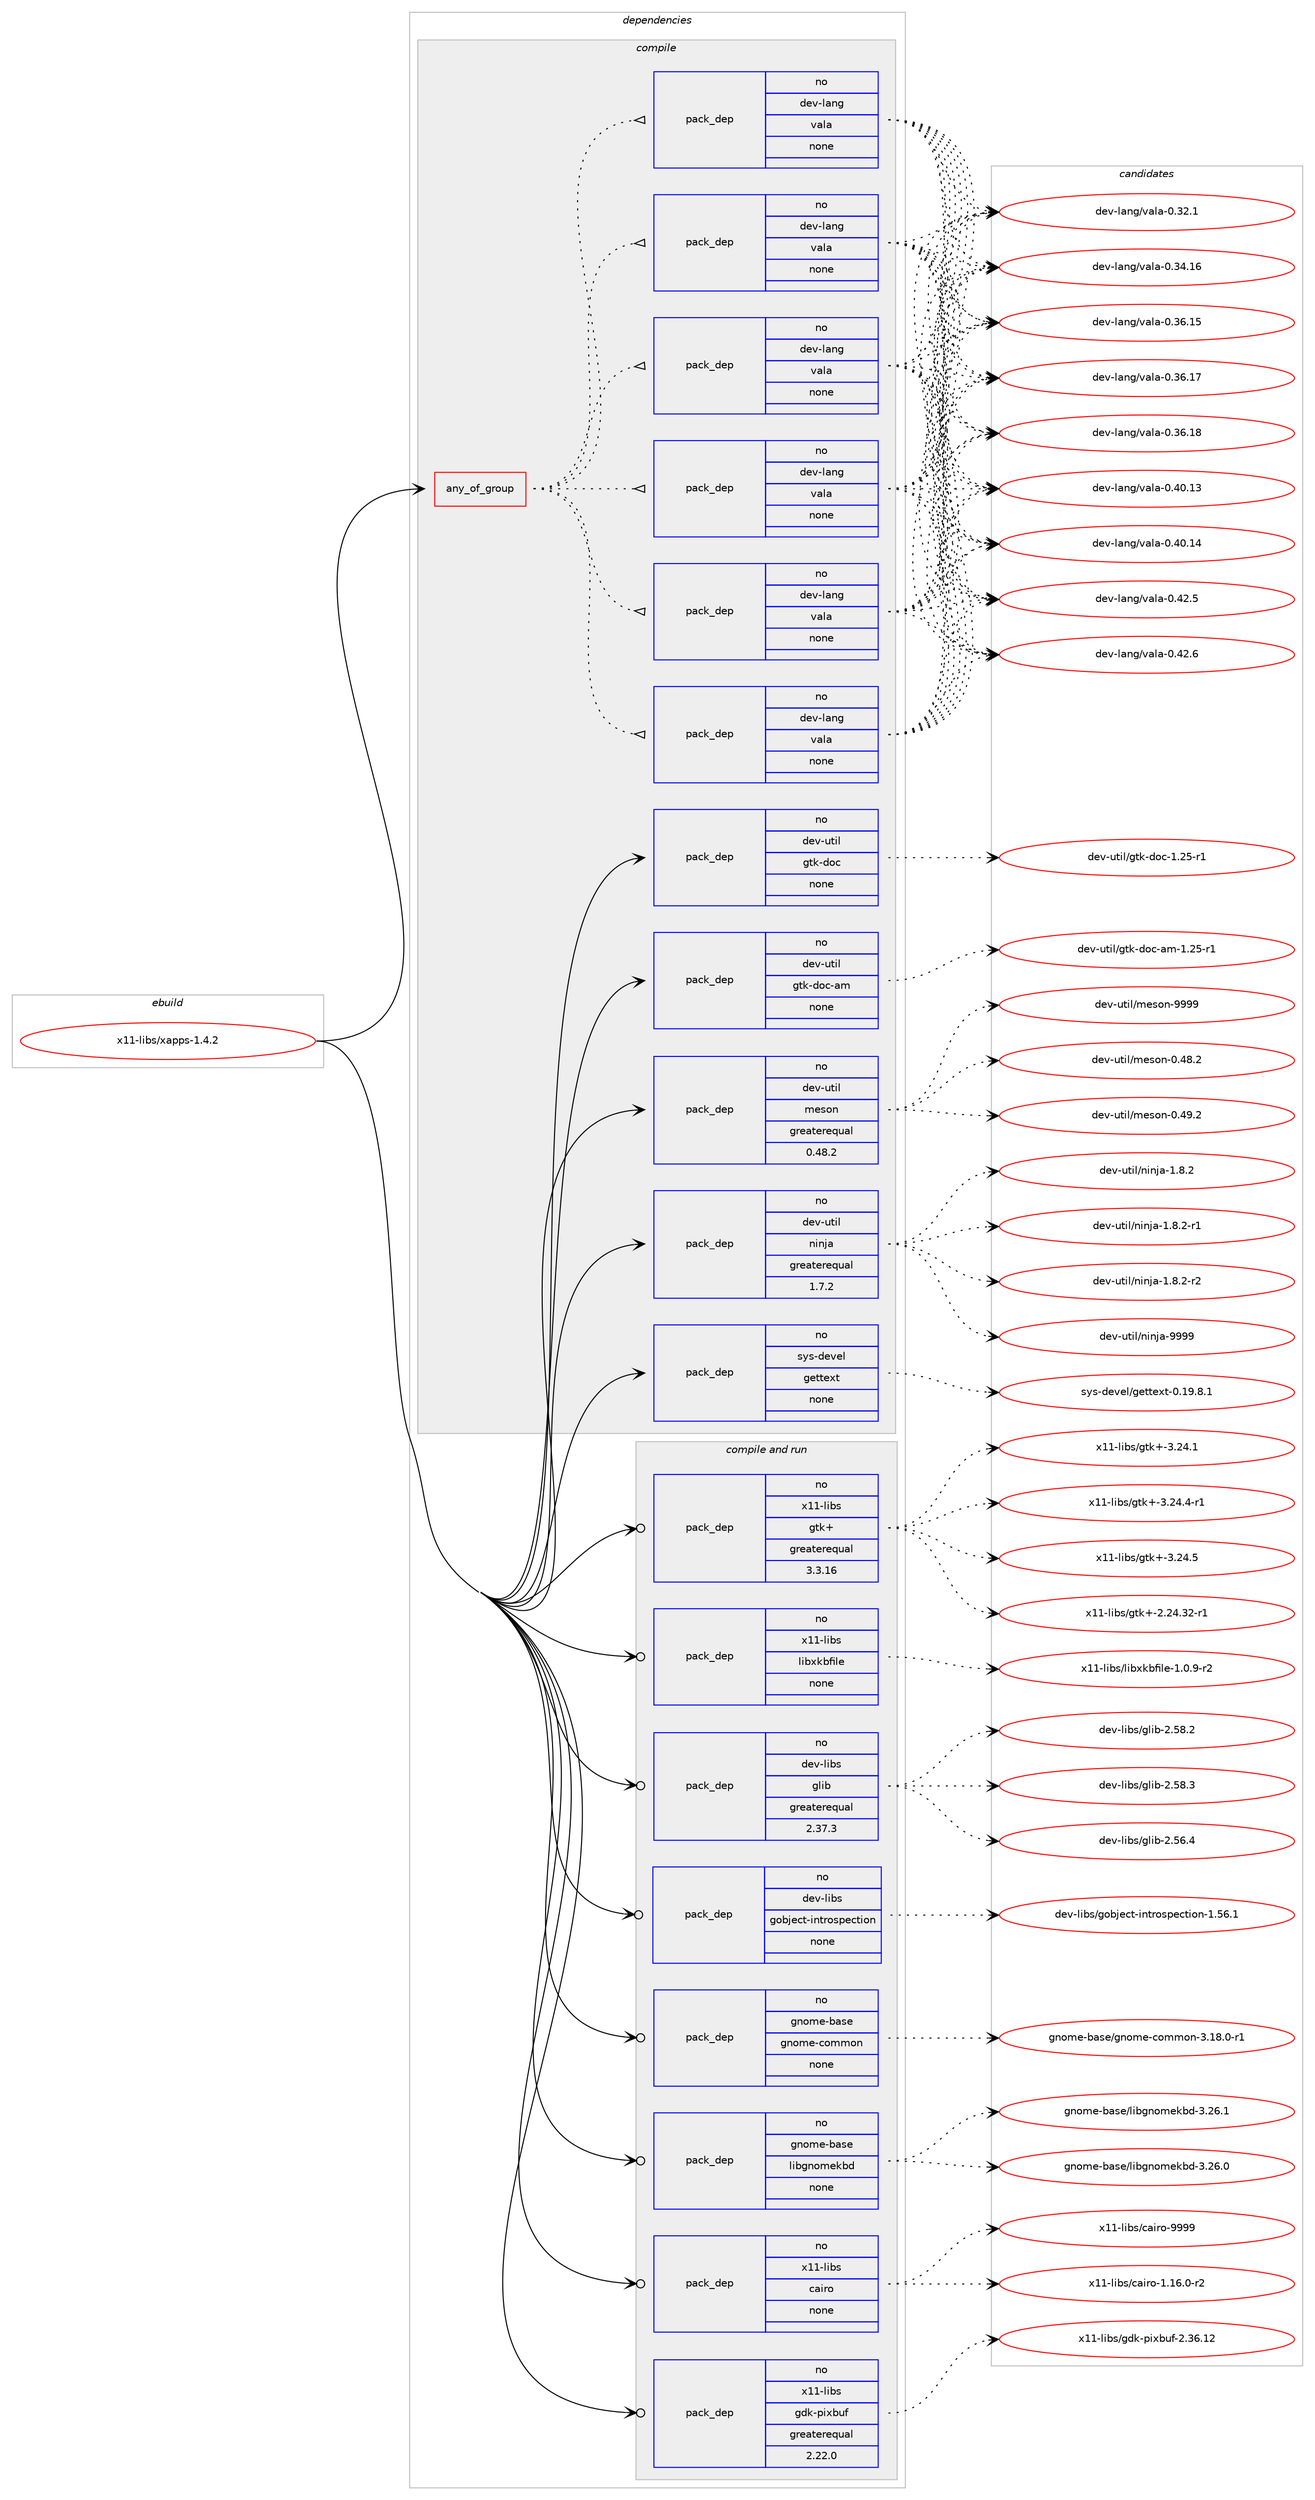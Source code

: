 digraph prolog {

# *************
# Graph options
# *************

newrank=true;
concentrate=true;
compound=true;
graph [rankdir=LR,fontname=Helvetica,fontsize=10,ranksep=1.5];#, ranksep=2.5, nodesep=0.2];
edge  [arrowhead=vee];
node  [fontname=Helvetica,fontsize=10];

# **********
# The ebuild
# **********

subgraph cluster_leftcol {
color=gray;
rank=same;
label=<<i>ebuild</i>>;
id [label="x11-libs/xapps-1.4.2", color=red, width=4, href="../x11-libs/xapps-1.4.2.svg"];
}

# ****************
# The dependencies
# ****************

subgraph cluster_midcol {
color=gray;
label=<<i>dependencies</i>>;
subgraph cluster_compile {
fillcolor="#eeeeee";
style=filled;
label=<<i>compile</i>>;
subgraph any28616 {
dependency1761553 [label=<<TABLE BORDER="0" CELLBORDER="1" CELLSPACING="0" CELLPADDING="4"><TR><TD CELLPADDING="10">any_of_group</TD></TR></TABLE>>, shape=none, color=red];subgraph pack1265601 {
dependency1761554 [label=<<TABLE BORDER="0" CELLBORDER="1" CELLSPACING="0" CELLPADDING="4" WIDTH="220"><TR><TD ROWSPAN="6" CELLPADDING="30">pack_dep</TD></TR><TR><TD WIDTH="110">no</TD></TR><TR><TD>dev-lang</TD></TR><TR><TD>vala</TD></TR><TR><TD>none</TD></TR><TR><TD></TD></TR></TABLE>>, shape=none, color=blue];
}
dependency1761553:e -> dependency1761554:w [weight=20,style="dotted",arrowhead="oinv"];
subgraph pack1265602 {
dependency1761555 [label=<<TABLE BORDER="0" CELLBORDER="1" CELLSPACING="0" CELLPADDING="4" WIDTH="220"><TR><TD ROWSPAN="6" CELLPADDING="30">pack_dep</TD></TR><TR><TD WIDTH="110">no</TD></TR><TR><TD>dev-lang</TD></TR><TR><TD>vala</TD></TR><TR><TD>none</TD></TR><TR><TD></TD></TR></TABLE>>, shape=none, color=blue];
}
dependency1761553:e -> dependency1761555:w [weight=20,style="dotted",arrowhead="oinv"];
subgraph pack1265603 {
dependency1761556 [label=<<TABLE BORDER="0" CELLBORDER="1" CELLSPACING="0" CELLPADDING="4" WIDTH="220"><TR><TD ROWSPAN="6" CELLPADDING="30">pack_dep</TD></TR><TR><TD WIDTH="110">no</TD></TR><TR><TD>dev-lang</TD></TR><TR><TD>vala</TD></TR><TR><TD>none</TD></TR><TR><TD></TD></TR></TABLE>>, shape=none, color=blue];
}
dependency1761553:e -> dependency1761556:w [weight=20,style="dotted",arrowhead="oinv"];
subgraph pack1265604 {
dependency1761557 [label=<<TABLE BORDER="0" CELLBORDER="1" CELLSPACING="0" CELLPADDING="4" WIDTH="220"><TR><TD ROWSPAN="6" CELLPADDING="30">pack_dep</TD></TR><TR><TD WIDTH="110">no</TD></TR><TR><TD>dev-lang</TD></TR><TR><TD>vala</TD></TR><TR><TD>none</TD></TR><TR><TD></TD></TR></TABLE>>, shape=none, color=blue];
}
dependency1761553:e -> dependency1761557:w [weight=20,style="dotted",arrowhead="oinv"];
subgraph pack1265605 {
dependency1761558 [label=<<TABLE BORDER="0" CELLBORDER="1" CELLSPACING="0" CELLPADDING="4" WIDTH="220"><TR><TD ROWSPAN="6" CELLPADDING="30">pack_dep</TD></TR><TR><TD WIDTH="110">no</TD></TR><TR><TD>dev-lang</TD></TR><TR><TD>vala</TD></TR><TR><TD>none</TD></TR><TR><TD></TD></TR></TABLE>>, shape=none, color=blue];
}
dependency1761553:e -> dependency1761558:w [weight=20,style="dotted",arrowhead="oinv"];
subgraph pack1265606 {
dependency1761559 [label=<<TABLE BORDER="0" CELLBORDER="1" CELLSPACING="0" CELLPADDING="4" WIDTH="220"><TR><TD ROWSPAN="6" CELLPADDING="30">pack_dep</TD></TR><TR><TD WIDTH="110">no</TD></TR><TR><TD>dev-lang</TD></TR><TR><TD>vala</TD></TR><TR><TD>none</TD></TR><TR><TD></TD></TR></TABLE>>, shape=none, color=blue];
}
dependency1761553:e -> dependency1761559:w [weight=20,style="dotted",arrowhead="oinv"];
}
id:e -> dependency1761553:w [weight=20,style="solid",arrowhead="vee"];
subgraph pack1265607 {
dependency1761560 [label=<<TABLE BORDER="0" CELLBORDER="1" CELLSPACING="0" CELLPADDING="4" WIDTH="220"><TR><TD ROWSPAN="6" CELLPADDING="30">pack_dep</TD></TR><TR><TD WIDTH="110">no</TD></TR><TR><TD>dev-util</TD></TR><TR><TD>gtk-doc</TD></TR><TR><TD>none</TD></TR><TR><TD></TD></TR></TABLE>>, shape=none, color=blue];
}
id:e -> dependency1761560:w [weight=20,style="solid",arrowhead="vee"];
subgraph pack1265608 {
dependency1761561 [label=<<TABLE BORDER="0" CELLBORDER="1" CELLSPACING="0" CELLPADDING="4" WIDTH="220"><TR><TD ROWSPAN="6" CELLPADDING="30">pack_dep</TD></TR><TR><TD WIDTH="110">no</TD></TR><TR><TD>dev-util</TD></TR><TR><TD>gtk-doc-am</TD></TR><TR><TD>none</TD></TR><TR><TD></TD></TR></TABLE>>, shape=none, color=blue];
}
id:e -> dependency1761561:w [weight=20,style="solid",arrowhead="vee"];
subgraph pack1265609 {
dependency1761562 [label=<<TABLE BORDER="0" CELLBORDER="1" CELLSPACING="0" CELLPADDING="4" WIDTH="220"><TR><TD ROWSPAN="6" CELLPADDING="30">pack_dep</TD></TR><TR><TD WIDTH="110">no</TD></TR><TR><TD>dev-util</TD></TR><TR><TD>meson</TD></TR><TR><TD>greaterequal</TD></TR><TR><TD>0.48.2</TD></TR></TABLE>>, shape=none, color=blue];
}
id:e -> dependency1761562:w [weight=20,style="solid",arrowhead="vee"];
subgraph pack1265610 {
dependency1761563 [label=<<TABLE BORDER="0" CELLBORDER="1" CELLSPACING="0" CELLPADDING="4" WIDTH="220"><TR><TD ROWSPAN="6" CELLPADDING="30">pack_dep</TD></TR><TR><TD WIDTH="110">no</TD></TR><TR><TD>dev-util</TD></TR><TR><TD>ninja</TD></TR><TR><TD>greaterequal</TD></TR><TR><TD>1.7.2</TD></TR></TABLE>>, shape=none, color=blue];
}
id:e -> dependency1761563:w [weight=20,style="solid",arrowhead="vee"];
subgraph pack1265611 {
dependency1761564 [label=<<TABLE BORDER="0" CELLBORDER="1" CELLSPACING="0" CELLPADDING="4" WIDTH="220"><TR><TD ROWSPAN="6" CELLPADDING="30">pack_dep</TD></TR><TR><TD WIDTH="110">no</TD></TR><TR><TD>sys-devel</TD></TR><TR><TD>gettext</TD></TR><TR><TD>none</TD></TR><TR><TD></TD></TR></TABLE>>, shape=none, color=blue];
}
id:e -> dependency1761564:w [weight=20,style="solid",arrowhead="vee"];
}
subgraph cluster_compileandrun {
fillcolor="#eeeeee";
style=filled;
label=<<i>compile and run</i>>;
subgraph pack1265612 {
dependency1761565 [label=<<TABLE BORDER="0" CELLBORDER="1" CELLSPACING="0" CELLPADDING="4" WIDTH="220"><TR><TD ROWSPAN="6" CELLPADDING="30">pack_dep</TD></TR><TR><TD WIDTH="110">no</TD></TR><TR><TD>dev-libs</TD></TR><TR><TD>glib</TD></TR><TR><TD>greaterequal</TD></TR><TR><TD>2.37.3</TD></TR></TABLE>>, shape=none, color=blue];
}
id:e -> dependency1761565:w [weight=20,style="solid",arrowhead="odotvee"];
subgraph pack1265613 {
dependency1761566 [label=<<TABLE BORDER="0" CELLBORDER="1" CELLSPACING="0" CELLPADDING="4" WIDTH="220"><TR><TD ROWSPAN="6" CELLPADDING="30">pack_dep</TD></TR><TR><TD WIDTH="110">no</TD></TR><TR><TD>dev-libs</TD></TR><TR><TD>gobject-introspection</TD></TR><TR><TD>none</TD></TR><TR><TD></TD></TR></TABLE>>, shape=none, color=blue];
}
id:e -> dependency1761566:w [weight=20,style="solid",arrowhead="odotvee"];
subgraph pack1265614 {
dependency1761567 [label=<<TABLE BORDER="0" CELLBORDER="1" CELLSPACING="0" CELLPADDING="4" WIDTH="220"><TR><TD ROWSPAN="6" CELLPADDING="30">pack_dep</TD></TR><TR><TD WIDTH="110">no</TD></TR><TR><TD>gnome-base</TD></TR><TR><TD>gnome-common</TD></TR><TR><TD>none</TD></TR><TR><TD></TD></TR></TABLE>>, shape=none, color=blue];
}
id:e -> dependency1761567:w [weight=20,style="solid",arrowhead="odotvee"];
subgraph pack1265615 {
dependency1761568 [label=<<TABLE BORDER="0" CELLBORDER="1" CELLSPACING="0" CELLPADDING="4" WIDTH="220"><TR><TD ROWSPAN="6" CELLPADDING="30">pack_dep</TD></TR><TR><TD WIDTH="110">no</TD></TR><TR><TD>gnome-base</TD></TR><TR><TD>libgnomekbd</TD></TR><TR><TD>none</TD></TR><TR><TD></TD></TR></TABLE>>, shape=none, color=blue];
}
id:e -> dependency1761568:w [weight=20,style="solid",arrowhead="odotvee"];
subgraph pack1265616 {
dependency1761569 [label=<<TABLE BORDER="0" CELLBORDER="1" CELLSPACING="0" CELLPADDING="4" WIDTH="220"><TR><TD ROWSPAN="6" CELLPADDING="30">pack_dep</TD></TR><TR><TD WIDTH="110">no</TD></TR><TR><TD>x11-libs</TD></TR><TR><TD>cairo</TD></TR><TR><TD>none</TD></TR><TR><TD></TD></TR></TABLE>>, shape=none, color=blue];
}
id:e -> dependency1761569:w [weight=20,style="solid",arrowhead="odotvee"];
subgraph pack1265617 {
dependency1761570 [label=<<TABLE BORDER="0" CELLBORDER="1" CELLSPACING="0" CELLPADDING="4" WIDTH="220"><TR><TD ROWSPAN="6" CELLPADDING="30">pack_dep</TD></TR><TR><TD WIDTH="110">no</TD></TR><TR><TD>x11-libs</TD></TR><TR><TD>gdk-pixbuf</TD></TR><TR><TD>greaterequal</TD></TR><TR><TD>2.22.0</TD></TR></TABLE>>, shape=none, color=blue];
}
id:e -> dependency1761570:w [weight=20,style="solid",arrowhead="odotvee"];
subgraph pack1265618 {
dependency1761571 [label=<<TABLE BORDER="0" CELLBORDER="1" CELLSPACING="0" CELLPADDING="4" WIDTH="220"><TR><TD ROWSPAN="6" CELLPADDING="30">pack_dep</TD></TR><TR><TD WIDTH="110">no</TD></TR><TR><TD>x11-libs</TD></TR><TR><TD>gtk+</TD></TR><TR><TD>greaterequal</TD></TR><TR><TD>3.3.16</TD></TR></TABLE>>, shape=none, color=blue];
}
id:e -> dependency1761571:w [weight=20,style="solid",arrowhead="odotvee"];
subgraph pack1265619 {
dependency1761572 [label=<<TABLE BORDER="0" CELLBORDER="1" CELLSPACING="0" CELLPADDING="4" WIDTH="220"><TR><TD ROWSPAN="6" CELLPADDING="30">pack_dep</TD></TR><TR><TD WIDTH="110">no</TD></TR><TR><TD>x11-libs</TD></TR><TR><TD>libxkbfile</TD></TR><TR><TD>none</TD></TR><TR><TD></TD></TR></TABLE>>, shape=none, color=blue];
}
id:e -> dependency1761572:w [weight=20,style="solid",arrowhead="odotvee"];
}
subgraph cluster_run {
fillcolor="#eeeeee";
style=filled;
label=<<i>run</i>>;
}
}

# **************
# The candidates
# **************

subgraph cluster_choices {
rank=same;
color=gray;
label=<<i>candidates</i>>;

subgraph choice1265601 {
color=black;
nodesep=1;
choice100101118451089711010347118971089745484651504649 [label="dev-lang/vala-0.32.1", color=red, width=4,href="../dev-lang/vala-0.32.1.svg"];
choice10010111845108971101034711897108974548465152464954 [label="dev-lang/vala-0.34.16", color=red, width=4,href="../dev-lang/vala-0.34.16.svg"];
choice10010111845108971101034711897108974548465154464953 [label="dev-lang/vala-0.36.15", color=red, width=4,href="../dev-lang/vala-0.36.15.svg"];
choice10010111845108971101034711897108974548465154464955 [label="dev-lang/vala-0.36.17", color=red, width=4,href="../dev-lang/vala-0.36.17.svg"];
choice10010111845108971101034711897108974548465154464956 [label="dev-lang/vala-0.36.18", color=red, width=4,href="../dev-lang/vala-0.36.18.svg"];
choice10010111845108971101034711897108974548465248464951 [label="dev-lang/vala-0.40.13", color=red, width=4,href="../dev-lang/vala-0.40.13.svg"];
choice10010111845108971101034711897108974548465248464952 [label="dev-lang/vala-0.40.14", color=red, width=4,href="../dev-lang/vala-0.40.14.svg"];
choice100101118451089711010347118971089745484652504653 [label="dev-lang/vala-0.42.5", color=red, width=4,href="../dev-lang/vala-0.42.5.svg"];
choice100101118451089711010347118971089745484652504654 [label="dev-lang/vala-0.42.6", color=red, width=4,href="../dev-lang/vala-0.42.6.svg"];
dependency1761554:e -> choice100101118451089711010347118971089745484651504649:w [style=dotted,weight="100"];
dependency1761554:e -> choice10010111845108971101034711897108974548465152464954:w [style=dotted,weight="100"];
dependency1761554:e -> choice10010111845108971101034711897108974548465154464953:w [style=dotted,weight="100"];
dependency1761554:e -> choice10010111845108971101034711897108974548465154464955:w [style=dotted,weight="100"];
dependency1761554:e -> choice10010111845108971101034711897108974548465154464956:w [style=dotted,weight="100"];
dependency1761554:e -> choice10010111845108971101034711897108974548465248464951:w [style=dotted,weight="100"];
dependency1761554:e -> choice10010111845108971101034711897108974548465248464952:w [style=dotted,weight="100"];
dependency1761554:e -> choice100101118451089711010347118971089745484652504653:w [style=dotted,weight="100"];
dependency1761554:e -> choice100101118451089711010347118971089745484652504654:w [style=dotted,weight="100"];
}
subgraph choice1265602 {
color=black;
nodesep=1;
choice100101118451089711010347118971089745484651504649 [label="dev-lang/vala-0.32.1", color=red, width=4,href="../dev-lang/vala-0.32.1.svg"];
choice10010111845108971101034711897108974548465152464954 [label="dev-lang/vala-0.34.16", color=red, width=4,href="../dev-lang/vala-0.34.16.svg"];
choice10010111845108971101034711897108974548465154464953 [label="dev-lang/vala-0.36.15", color=red, width=4,href="../dev-lang/vala-0.36.15.svg"];
choice10010111845108971101034711897108974548465154464955 [label="dev-lang/vala-0.36.17", color=red, width=4,href="../dev-lang/vala-0.36.17.svg"];
choice10010111845108971101034711897108974548465154464956 [label="dev-lang/vala-0.36.18", color=red, width=4,href="../dev-lang/vala-0.36.18.svg"];
choice10010111845108971101034711897108974548465248464951 [label="dev-lang/vala-0.40.13", color=red, width=4,href="../dev-lang/vala-0.40.13.svg"];
choice10010111845108971101034711897108974548465248464952 [label="dev-lang/vala-0.40.14", color=red, width=4,href="../dev-lang/vala-0.40.14.svg"];
choice100101118451089711010347118971089745484652504653 [label="dev-lang/vala-0.42.5", color=red, width=4,href="../dev-lang/vala-0.42.5.svg"];
choice100101118451089711010347118971089745484652504654 [label="dev-lang/vala-0.42.6", color=red, width=4,href="../dev-lang/vala-0.42.6.svg"];
dependency1761555:e -> choice100101118451089711010347118971089745484651504649:w [style=dotted,weight="100"];
dependency1761555:e -> choice10010111845108971101034711897108974548465152464954:w [style=dotted,weight="100"];
dependency1761555:e -> choice10010111845108971101034711897108974548465154464953:w [style=dotted,weight="100"];
dependency1761555:e -> choice10010111845108971101034711897108974548465154464955:w [style=dotted,weight="100"];
dependency1761555:e -> choice10010111845108971101034711897108974548465154464956:w [style=dotted,weight="100"];
dependency1761555:e -> choice10010111845108971101034711897108974548465248464951:w [style=dotted,weight="100"];
dependency1761555:e -> choice10010111845108971101034711897108974548465248464952:w [style=dotted,weight="100"];
dependency1761555:e -> choice100101118451089711010347118971089745484652504653:w [style=dotted,weight="100"];
dependency1761555:e -> choice100101118451089711010347118971089745484652504654:w [style=dotted,weight="100"];
}
subgraph choice1265603 {
color=black;
nodesep=1;
choice100101118451089711010347118971089745484651504649 [label="dev-lang/vala-0.32.1", color=red, width=4,href="../dev-lang/vala-0.32.1.svg"];
choice10010111845108971101034711897108974548465152464954 [label="dev-lang/vala-0.34.16", color=red, width=4,href="../dev-lang/vala-0.34.16.svg"];
choice10010111845108971101034711897108974548465154464953 [label="dev-lang/vala-0.36.15", color=red, width=4,href="../dev-lang/vala-0.36.15.svg"];
choice10010111845108971101034711897108974548465154464955 [label="dev-lang/vala-0.36.17", color=red, width=4,href="../dev-lang/vala-0.36.17.svg"];
choice10010111845108971101034711897108974548465154464956 [label="dev-lang/vala-0.36.18", color=red, width=4,href="../dev-lang/vala-0.36.18.svg"];
choice10010111845108971101034711897108974548465248464951 [label="dev-lang/vala-0.40.13", color=red, width=4,href="../dev-lang/vala-0.40.13.svg"];
choice10010111845108971101034711897108974548465248464952 [label="dev-lang/vala-0.40.14", color=red, width=4,href="../dev-lang/vala-0.40.14.svg"];
choice100101118451089711010347118971089745484652504653 [label="dev-lang/vala-0.42.5", color=red, width=4,href="../dev-lang/vala-0.42.5.svg"];
choice100101118451089711010347118971089745484652504654 [label="dev-lang/vala-0.42.6", color=red, width=4,href="../dev-lang/vala-0.42.6.svg"];
dependency1761556:e -> choice100101118451089711010347118971089745484651504649:w [style=dotted,weight="100"];
dependency1761556:e -> choice10010111845108971101034711897108974548465152464954:w [style=dotted,weight="100"];
dependency1761556:e -> choice10010111845108971101034711897108974548465154464953:w [style=dotted,weight="100"];
dependency1761556:e -> choice10010111845108971101034711897108974548465154464955:w [style=dotted,weight="100"];
dependency1761556:e -> choice10010111845108971101034711897108974548465154464956:w [style=dotted,weight="100"];
dependency1761556:e -> choice10010111845108971101034711897108974548465248464951:w [style=dotted,weight="100"];
dependency1761556:e -> choice10010111845108971101034711897108974548465248464952:w [style=dotted,weight="100"];
dependency1761556:e -> choice100101118451089711010347118971089745484652504653:w [style=dotted,weight="100"];
dependency1761556:e -> choice100101118451089711010347118971089745484652504654:w [style=dotted,weight="100"];
}
subgraph choice1265604 {
color=black;
nodesep=1;
choice100101118451089711010347118971089745484651504649 [label="dev-lang/vala-0.32.1", color=red, width=4,href="../dev-lang/vala-0.32.1.svg"];
choice10010111845108971101034711897108974548465152464954 [label="dev-lang/vala-0.34.16", color=red, width=4,href="../dev-lang/vala-0.34.16.svg"];
choice10010111845108971101034711897108974548465154464953 [label="dev-lang/vala-0.36.15", color=red, width=4,href="../dev-lang/vala-0.36.15.svg"];
choice10010111845108971101034711897108974548465154464955 [label="dev-lang/vala-0.36.17", color=red, width=4,href="../dev-lang/vala-0.36.17.svg"];
choice10010111845108971101034711897108974548465154464956 [label="dev-lang/vala-0.36.18", color=red, width=4,href="../dev-lang/vala-0.36.18.svg"];
choice10010111845108971101034711897108974548465248464951 [label="dev-lang/vala-0.40.13", color=red, width=4,href="../dev-lang/vala-0.40.13.svg"];
choice10010111845108971101034711897108974548465248464952 [label="dev-lang/vala-0.40.14", color=red, width=4,href="../dev-lang/vala-0.40.14.svg"];
choice100101118451089711010347118971089745484652504653 [label="dev-lang/vala-0.42.5", color=red, width=4,href="../dev-lang/vala-0.42.5.svg"];
choice100101118451089711010347118971089745484652504654 [label="dev-lang/vala-0.42.6", color=red, width=4,href="../dev-lang/vala-0.42.6.svg"];
dependency1761557:e -> choice100101118451089711010347118971089745484651504649:w [style=dotted,weight="100"];
dependency1761557:e -> choice10010111845108971101034711897108974548465152464954:w [style=dotted,weight="100"];
dependency1761557:e -> choice10010111845108971101034711897108974548465154464953:w [style=dotted,weight="100"];
dependency1761557:e -> choice10010111845108971101034711897108974548465154464955:w [style=dotted,weight="100"];
dependency1761557:e -> choice10010111845108971101034711897108974548465154464956:w [style=dotted,weight="100"];
dependency1761557:e -> choice10010111845108971101034711897108974548465248464951:w [style=dotted,weight="100"];
dependency1761557:e -> choice10010111845108971101034711897108974548465248464952:w [style=dotted,weight="100"];
dependency1761557:e -> choice100101118451089711010347118971089745484652504653:w [style=dotted,weight="100"];
dependency1761557:e -> choice100101118451089711010347118971089745484652504654:w [style=dotted,weight="100"];
}
subgraph choice1265605 {
color=black;
nodesep=1;
choice100101118451089711010347118971089745484651504649 [label="dev-lang/vala-0.32.1", color=red, width=4,href="../dev-lang/vala-0.32.1.svg"];
choice10010111845108971101034711897108974548465152464954 [label="dev-lang/vala-0.34.16", color=red, width=4,href="../dev-lang/vala-0.34.16.svg"];
choice10010111845108971101034711897108974548465154464953 [label="dev-lang/vala-0.36.15", color=red, width=4,href="../dev-lang/vala-0.36.15.svg"];
choice10010111845108971101034711897108974548465154464955 [label="dev-lang/vala-0.36.17", color=red, width=4,href="../dev-lang/vala-0.36.17.svg"];
choice10010111845108971101034711897108974548465154464956 [label="dev-lang/vala-0.36.18", color=red, width=4,href="../dev-lang/vala-0.36.18.svg"];
choice10010111845108971101034711897108974548465248464951 [label="dev-lang/vala-0.40.13", color=red, width=4,href="../dev-lang/vala-0.40.13.svg"];
choice10010111845108971101034711897108974548465248464952 [label="dev-lang/vala-0.40.14", color=red, width=4,href="../dev-lang/vala-0.40.14.svg"];
choice100101118451089711010347118971089745484652504653 [label="dev-lang/vala-0.42.5", color=red, width=4,href="../dev-lang/vala-0.42.5.svg"];
choice100101118451089711010347118971089745484652504654 [label="dev-lang/vala-0.42.6", color=red, width=4,href="../dev-lang/vala-0.42.6.svg"];
dependency1761558:e -> choice100101118451089711010347118971089745484651504649:w [style=dotted,weight="100"];
dependency1761558:e -> choice10010111845108971101034711897108974548465152464954:w [style=dotted,weight="100"];
dependency1761558:e -> choice10010111845108971101034711897108974548465154464953:w [style=dotted,weight="100"];
dependency1761558:e -> choice10010111845108971101034711897108974548465154464955:w [style=dotted,weight="100"];
dependency1761558:e -> choice10010111845108971101034711897108974548465154464956:w [style=dotted,weight="100"];
dependency1761558:e -> choice10010111845108971101034711897108974548465248464951:w [style=dotted,weight="100"];
dependency1761558:e -> choice10010111845108971101034711897108974548465248464952:w [style=dotted,weight="100"];
dependency1761558:e -> choice100101118451089711010347118971089745484652504653:w [style=dotted,weight="100"];
dependency1761558:e -> choice100101118451089711010347118971089745484652504654:w [style=dotted,weight="100"];
}
subgraph choice1265606 {
color=black;
nodesep=1;
choice100101118451089711010347118971089745484651504649 [label="dev-lang/vala-0.32.1", color=red, width=4,href="../dev-lang/vala-0.32.1.svg"];
choice10010111845108971101034711897108974548465152464954 [label="dev-lang/vala-0.34.16", color=red, width=4,href="../dev-lang/vala-0.34.16.svg"];
choice10010111845108971101034711897108974548465154464953 [label="dev-lang/vala-0.36.15", color=red, width=4,href="../dev-lang/vala-0.36.15.svg"];
choice10010111845108971101034711897108974548465154464955 [label="dev-lang/vala-0.36.17", color=red, width=4,href="../dev-lang/vala-0.36.17.svg"];
choice10010111845108971101034711897108974548465154464956 [label="dev-lang/vala-0.36.18", color=red, width=4,href="../dev-lang/vala-0.36.18.svg"];
choice10010111845108971101034711897108974548465248464951 [label="dev-lang/vala-0.40.13", color=red, width=4,href="../dev-lang/vala-0.40.13.svg"];
choice10010111845108971101034711897108974548465248464952 [label="dev-lang/vala-0.40.14", color=red, width=4,href="../dev-lang/vala-0.40.14.svg"];
choice100101118451089711010347118971089745484652504653 [label="dev-lang/vala-0.42.5", color=red, width=4,href="../dev-lang/vala-0.42.5.svg"];
choice100101118451089711010347118971089745484652504654 [label="dev-lang/vala-0.42.6", color=red, width=4,href="../dev-lang/vala-0.42.6.svg"];
dependency1761559:e -> choice100101118451089711010347118971089745484651504649:w [style=dotted,weight="100"];
dependency1761559:e -> choice10010111845108971101034711897108974548465152464954:w [style=dotted,weight="100"];
dependency1761559:e -> choice10010111845108971101034711897108974548465154464953:w [style=dotted,weight="100"];
dependency1761559:e -> choice10010111845108971101034711897108974548465154464955:w [style=dotted,weight="100"];
dependency1761559:e -> choice10010111845108971101034711897108974548465154464956:w [style=dotted,weight="100"];
dependency1761559:e -> choice10010111845108971101034711897108974548465248464951:w [style=dotted,weight="100"];
dependency1761559:e -> choice10010111845108971101034711897108974548465248464952:w [style=dotted,weight="100"];
dependency1761559:e -> choice100101118451089711010347118971089745484652504653:w [style=dotted,weight="100"];
dependency1761559:e -> choice100101118451089711010347118971089745484652504654:w [style=dotted,weight="100"];
}
subgraph choice1265607 {
color=black;
nodesep=1;
choice1001011184511711610510847103116107451001119945494650534511449 [label="dev-util/gtk-doc-1.25-r1", color=red, width=4,href="../dev-util/gtk-doc-1.25-r1.svg"];
dependency1761560:e -> choice1001011184511711610510847103116107451001119945494650534511449:w [style=dotted,weight="100"];
}
subgraph choice1265608 {
color=black;
nodesep=1;
choice10010111845117116105108471031161074510011199459710945494650534511449 [label="dev-util/gtk-doc-am-1.25-r1", color=red, width=4,href="../dev-util/gtk-doc-am-1.25-r1.svg"];
dependency1761561:e -> choice10010111845117116105108471031161074510011199459710945494650534511449:w [style=dotted,weight="100"];
}
subgraph choice1265609 {
color=black;
nodesep=1;
choice100101118451171161051084710910111511111045484652564650 [label="dev-util/meson-0.48.2", color=red, width=4,href="../dev-util/meson-0.48.2.svg"];
choice100101118451171161051084710910111511111045484652574650 [label="dev-util/meson-0.49.2", color=red, width=4,href="../dev-util/meson-0.49.2.svg"];
choice10010111845117116105108471091011151111104557575757 [label="dev-util/meson-9999", color=red, width=4,href="../dev-util/meson-9999.svg"];
dependency1761562:e -> choice100101118451171161051084710910111511111045484652564650:w [style=dotted,weight="100"];
dependency1761562:e -> choice100101118451171161051084710910111511111045484652574650:w [style=dotted,weight="100"];
dependency1761562:e -> choice10010111845117116105108471091011151111104557575757:w [style=dotted,weight="100"];
}
subgraph choice1265610 {
color=black;
nodesep=1;
choice100101118451171161051084711010511010697454946564650 [label="dev-util/ninja-1.8.2", color=red, width=4,href="../dev-util/ninja-1.8.2.svg"];
choice1001011184511711610510847110105110106974549465646504511449 [label="dev-util/ninja-1.8.2-r1", color=red, width=4,href="../dev-util/ninja-1.8.2-r1.svg"];
choice1001011184511711610510847110105110106974549465646504511450 [label="dev-util/ninja-1.8.2-r2", color=red, width=4,href="../dev-util/ninja-1.8.2-r2.svg"];
choice1001011184511711610510847110105110106974557575757 [label="dev-util/ninja-9999", color=red, width=4,href="../dev-util/ninja-9999.svg"];
dependency1761563:e -> choice100101118451171161051084711010511010697454946564650:w [style=dotted,weight="100"];
dependency1761563:e -> choice1001011184511711610510847110105110106974549465646504511449:w [style=dotted,weight="100"];
dependency1761563:e -> choice1001011184511711610510847110105110106974549465646504511450:w [style=dotted,weight="100"];
dependency1761563:e -> choice1001011184511711610510847110105110106974557575757:w [style=dotted,weight="100"];
}
subgraph choice1265611 {
color=black;
nodesep=1;
choice1151211154510010111810110847103101116116101120116454846495746564649 [label="sys-devel/gettext-0.19.8.1", color=red, width=4,href="../sys-devel/gettext-0.19.8.1.svg"];
dependency1761564:e -> choice1151211154510010111810110847103101116116101120116454846495746564649:w [style=dotted,weight="100"];
}
subgraph choice1265612 {
color=black;
nodesep=1;
choice1001011184510810598115471031081059845504653544652 [label="dev-libs/glib-2.56.4", color=red, width=4,href="../dev-libs/glib-2.56.4.svg"];
choice1001011184510810598115471031081059845504653564650 [label="dev-libs/glib-2.58.2", color=red, width=4,href="../dev-libs/glib-2.58.2.svg"];
choice1001011184510810598115471031081059845504653564651 [label="dev-libs/glib-2.58.3", color=red, width=4,href="../dev-libs/glib-2.58.3.svg"];
dependency1761565:e -> choice1001011184510810598115471031081059845504653544652:w [style=dotted,weight="100"];
dependency1761565:e -> choice1001011184510810598115471031081059845504653564650:w [style=dotted,weight="100"];
dependency1761565:e -> choice1001011184510810598115471031081059845504653564651:w [style=dotted,weight="100"];
}
subgraph choice1265613 {
color=black;
nodesep=1;
choice1001011184510810598115471031119810610199116451051101161141111151121019911610511111045494653544649 [label="dev-libs/gobject-introspection-1.56.1", color=red, width=4,href="../dev-libs/gobject-introspection-1.56.1.svg"];
dependency1761566:e -> choice1001011184510810598115471031119810610199116451051101161141111151121019911610511111045494653544649:w [style=dotted,weight="100"];
}
subgraph choice1265614 {
color=black;
nodesep=1;
choice103110111109101459897115101471031101111091014599111109109111110455146495646484511449 [label="gnome-base/gnome-common-3.18.0-r1", color=red, width=4,href="../gnome-base/gnome-common-3.18.0-r1.svg"];
dependency1761567:e -> choice103110111109101459897115101471031101111091014599111109109111110455146495646484511449:w [style=dotted,weight="100"];
}
subgraph choice1265615 {
color=black;
nodesep=1;
choice10311011110910145989711510147108105981031101111091011079810045514650544648 [label="gnome-base/libgnomekbd-3.26.0", color=red, width=4,href="../gnome-base/libgnomekbd-3.26.0.svg"];
choice10311011110910145989711510147108105981031101111091011079810045514650544649 [label="gnome-base/libgnomekbd-3.26.1", color=red, width=4,href="../gnome-base/libgnomekbd-3.26.1.svg"];
dependency1761568:e -> choice10311011110910145989711510147108105981031101111091011079810045514650544648:w [style=dotted,weight="100"];
dependency1761568:e -> choice10311011110910145989711510147108105981031101111091011079810045514650544649:w [style=dotted,weight="100"];
}
subgraph choice1265616 {
color=black;
nodesep=1;
choice12049494510810598115479997105114111454946495446484511450 [label="x11-libs/cairo-1.16.0-r2", color=red, width=4,href="../x11-libs/cairo-1.16.0-r2.svg"];
choice120494945108105981154799971051141114557575757 [label="x11-libs/cairo-9999", color=red, width=4,href="../x11-libs/cairo-9999.svg"];
dependency1761569:e -> choice12049494510810598115479997105114111454946495446484511450:w [style=dotted,weight="100"];
dependency1761569:e -> choice120494945108105981154799971051141114557575757:w [style=dotted,weight="100"];
}
subgraph choice1265617 {
color=black;
nodesep=1;
choice120494945108105981154710310010745112105120981171024550465154464950 [label="x11-libs/gdk-pixbuf-2.36.12", color=red, width=4,href="../x11-libs/gdk-pixbuf-2.36.12.svg"];
dependency1761570:e -> choice120494945108105981154710310010745112105120981171024550465154464950:w [style=dotted,weight="100"];
}
subgraph choice1265618 {
color=black;
nodesep=1;
choice12049494510810598115471031161074345504650524651504511449 [label="x11-libs/gtk+-2.24.32-r1", color=red, width=4,href="../x11-libs/gtk+-2.24.32-r1.svg"];
choice12049494510810598115471031161074345514650524649 [label="x11-libs/gtk+-3.24.1", color=red, width=4,href="../x11-libs/gtk+-3.24.1.svg"];
choice120494945108105981154710311610743455146505246524511449 [label="x11-libs/gtk+-3.24.4-r1", color=red, width=4,href="../x11-libs/gtk+-3.24.4-r1.svg"];
choice12049494510810598115471031161074345514650524653 [label="x11-libs/gtk+-3.24.5", color=red, width=4,href="../x11-libs/gtk+-3.24.5.svg"];
dependency1761571:e -> choice12049494510810598115471031161074345504650524651504511449:w [style=dotted,weight="100"];
dependency1761571:e -> choice12049494510810598115471031161074345514650524649:w [style=dotted,weight="100"];
dependency1761571:e -> choice120494945108105981154710311610743455146505246524511449:w [style=dotted,weight="100"];
dependency1761571:e -> choice12049494510810598115471031161074345514650524653:w [style=dotted,weight="100"];
}
subgraph choice1265619 {
color=black;
nodesep=1;
choice120494945108105981154710810598120107981021051081014549464846574511450 [label="x11-libs/libxkbfile-1.0.9-r2", color=red, width=4,href="../x11-libs/libxkbfile-1.0.9-r2.svg"];
dependency1761572:e -> choice120494945108105981154710810598120107981021051081014549464846574511450:w [style=dotted,weight="100"];
}
}

}
